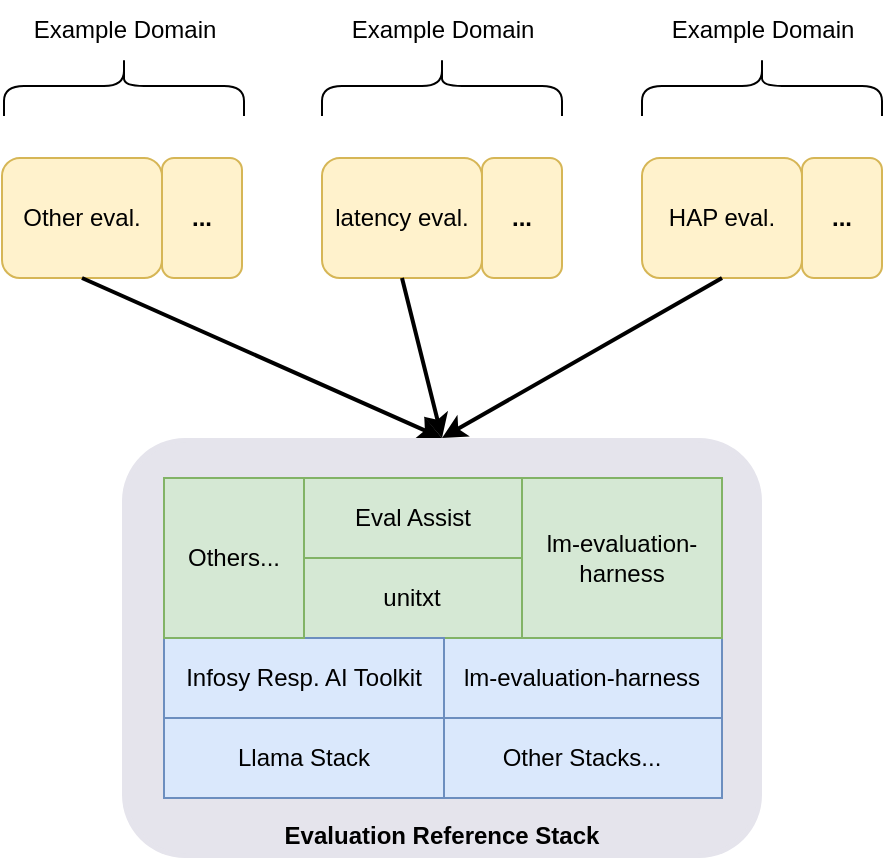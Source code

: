 <mxfile version="27.0.9">
  <diagram name="Page-1" id="09gnQbrcLcjUpxyhCd7x">
    <mxGraphModel dx="567" dy="515" grid="1" gridSize="10" guides="1" tooltips="1" connect="1" arrows="1" fold="1" page="1" pageScale="1" pageWidth="850" pageHeight="1100" background="#ffffff" math="0" shadow="0">
      <root>
        <mxCell id="0" />
        <mxCell id="1" parent="0" />
        <mxCell id="HqwWWxnO23v2ZquKlt4F-2" value="HAP eval." style="rounded=1;whiteSpace=wrap;html=1;fillColor=#fff2cc;strokeColor=#d6b656;" parent="1" vertex="1">
          <mxGeometry x="360" y="140" width="80" height="60" as="geometry" />
        </mxCell>
        <mxCell id="c8Kz1cjIccoRoO9TKuOa-3" value="&lt;b&gt;...&lt;/b&gt;" style="rounded=1;whiteSpace=wrap;html=1;fillColor=#fff2cc;strokeColor=#d6b656;" parent="1" vertex="1">
          <mxGeometry x="440" y="140" width="40" height="60" as="geometry" />
        </mxCell>
        <mxCell id="c8Kz1cjIccoRoO9TKuOa-4" value="latency eval.&lt;span style=&quot;color: rgba(0, 0, 0, 0); font-family: monospace; font-size: 0px; text-align: start; text-wrap: nowrap;&quot;&gt;%3CmxGraphModel%3E%3Croot%3E%3CmxCell%20id%3D%220%22%2F%3E%3CmxCell%20id%3D%221%22%20parent%3D%220%22%2F%3E%3CmxCell%20id%3D%222%22%20value%3D%22HAP%20eval.%22%20style%3D%22rounded%3D1%3BwhiteSpace%3Dwrap%3Bhtml%3D1%3BfillColor%3D%23fff2cc%3BstrokeColor%3D%23d6b656%3B%22%20vertex%3D%221%22%20parent%3D%221%22%3E%3CmxGeometry%20x%3D%22360%22%20y%3D%22340%22%20width%3D%2280%22%20height%3D%2260%22%20as%3D%22geometry%22%2F%3E%3C%2FmxCell%3E%3CmxCell%20id%3D%223%22%20value%3D%22%26lt%3Bb%26gt%3B...%26lt%3B%2Fb%26gt%3B%22%20style%3D%22rounded%3D1%3BwhiteSpace%3Dwrap%3Bhtml%3D1%3BfillColor%3D%23fff2cc%3BstrokeColor%3D%23d6b656%3B%22%20vertex%3D%221%22%20parent%3D%221%22%3E%3CmxGeometry%20x%3D%22440%22%20y%3D%22340%22%20width%3D%2240%22%20height%3D%2260%22%20as%3D%22geometry%22%2F%3E%3C%2FmxCell%3E%3C%2Froot%3E%3C%2FmxGraphModel%3E&lt;/span&gt;" style="rounded=1;whiteSpace=wrap;html=1;fillColor=#fff2cc;strokeColor=#d6b656;" parent="1" vertex="1">
          <mxGeometry x="200" y="140" width="80" height="60" as="geometry" />
        </mxCell>
        <mxCell id="c8Kz1cjIccoRoO9TKuOa-5" value="&lt;b&gt;...&lt;/b&gt;" style="rounded=1;whiteSpace=wrap;html=1;fillColor=#fff2cc;strokeColor=#d6b656;" parent="1" vertex="1">
          <mxGeometry x="280" y="140" width="40" height="60" as="geometry" />
        </mxCell>
        <mxCell id="c8Kz1cjIccoRoO9TKuOa-7" value="&lt;b&gt;...&lt;/b&gt;" style="rounded=1;whiteSpace=wrap;html=1;fillColor=#fff2cc;strokeColor=#d6b656;" parent="1" vertex="1">
          <mxGeometry x="120" y="140" width="40" height="60" as="geometry" />
        </mxCell>
        <mxCell id="c8Kz1cjIccoRoO9TKuOa-9" value="" style="shape=curlyBracket;whiteSpace=wrap;html=1;rounded=1;flipH=1;labelPosition=right;verticalLabelPosition=middle;align=left;verticalAlign=middle;size=0.5;rotation=270;" parent="1" vertex="1">
          <mxGeometry x="405" y="44" width="30" height="120" as="geometry" />
        </mxCell>
        <mxCell id="c8Kz1cjIccoRoO9TKuOa-10" value="Example Domain" style="text;html=1;align=center;verticalAlign=middle;resizable=0;points=[];autosize=1;strokeColor=none;fillColor=none;" parent="1" vertex="1">
          <mxGeometry x="365" y="61" width="110" height="30" as="geometry" />
        </mxCell>
        <mxCell id="c8Kz1cjIccoRoO9TKuOa-11" value="" style="shape=curlyBracket;whiteSpace=wrap;html=1;rounded=1;flipH=1;labelPosition=right;verticalLabelPosition=middle;align=left;verticalAlign=middle;size=0.5;rotation=270;" parent="1" vertex="1">
          <mxGeometry x="245" y="44" width="30" height="120" as="geometry" />
        </mxCell>
        <mxCell id="c8Kz1cjIccoRoO9TKuOa-12" value="Example Domain" style="text;html=1;align=center;verticalAlign=middle;resizable=0;points=[];autosize=1;strokeColor=none;fillColor=none;" parent="1" vertex="1">
          <mxGeometry x="205" y="61" width="110" height="30" as="geometry" />
        </mxCell>
        <mxCell id="c8Kz1cjIccoRoO9TKuOa-14" value="" style="endArrow=classic;html=1;rounded=0;exitX=0.5;exitY=1;exitDx=0;exitDy=0;strokeWidth=3;" parent="1" edge="1">
          <mxGeometry width="50" height="50" relative="1" as="geometry">
            <mxPoint x="420" y="280" as="sourcePoint" />
            <mxPoint x="420" y="280" as="targetPoint" />
          </mxGeometry>
        </mxCell>
        <mxCell id="c8Kz1cjIccoRoO9TKuOa-18" value="" style="endArrow=classic;html=1;rounded=0;exitX=0.5;exitY=1;exitDx=0;exitDy=0;strokeWidth=2;entryX=0.5;entryY=0;entryDx=0;entryDy=0;" parent="1" source="HqwWWxnO23v2ZquKlt4F-2" target="x0tJS8G9HbqzfCGhyq9s-12" edge="1">
          <mxGeometry width="50" height="50" relative="1" as="geometry">
            <mxPoint x="410" y="210" as="sourcePoint" />
            <mxPoint x="383" y="250" as="targetPoint" />
          </mxGeometry>
        </mxCell>
        <mxCell id="c8Kz1cjIccoRoO9TKuOa-19" value="Other eval." style="rounded=1;whiteSpace=wrap;html=1;fillColor=#fff2cc;strokeColor=#d6b656;" parent="1" vertex="1">
          <mxGeometry x="40" y="140" width="80" height="60" as="geometry" />
        </mxCell>
        <mxCell id="c8Kz1cjIccoRoO9TKuOa-21" value="" style="shape=curlyBracket;whiteSpace=wrap;html=1;rounded=1;flipH=1;labelPosition=right;verticalLabelPosition=middle;align=left;verticalAlign=middle;size=0.5;rotation=270;" parent="1" vertex="1">
          <mxGeometry x="86" y="44" width="30" height="120" as="geometry" />
        </mxCell>
        <mxCell id="c8Kz1cjIccoRoO9TKuOa-22" value="Example Domain" style="text;html=1;align=center;verticalAlign=middle;resizable=0;points=[];autosize=1;strokeColor=none;fillColor=none;" parent="1" vertex="1">
          <mxGeometry x="46" y="61" width="110" height="30" as="geometry" />
        </mxCell>
        <mxCell id="c8Kz1cjIccoRoO9TKuOa-23" value="" style="endArrow=classic;html=1;rounded=0;exitX=0.5;exitY=1;exitDx=0;exitDy=0;strokeWidth=2;entryX=0.5;entryY=0;entryDx=0;entryDy=0;" parent="1" source="c8Kz1cjIccoRoO9TKuOa-19" target="x0tJS8G9HbqzfCGhyq9s-12" edge="1">
          <mxGeometry width="50" height="50" relative="1" as="geometry">
            <mxPoint x="150" y="210" as="sourcePoint" />
            <mxPoint x="270" y="400" as="targetPoint" />
          </mxGeometry>
        </mxCell>
        <mxCell id="I_eKQ2xqUoPQEGkjYmp6-3" value="" style="endArrow=classic;html=1;rounded=0;exitX=0.5;exitY=1;exitDx=0;exitDy=0;strokeWidth=2;entryX=0.5;entryY=0;entryDx=0;entryDy=0;" parent="1" source="c8Kz1cjIccoRoO9TKuOa-4" target="x0tJS8G9HbqzfCGhyq9s-12" edge="1">
          <mxGeometry width="50" height="50" relative="1" as="geometry">
            <mxPoint x="310" y="270" as="sourcePoint" />
            <mxPoint x="392" y="348" as="targetPoint" />
          </mxGeometry>
        </mxCell>
        <mxCell id="x0tJS8G9HbqzfCGhyq9s-11" value="" style="group" parent="1" vertex="1" connectable="0">
          <mxGeometry x="100" y="280" width="320" height="210" as="geometry" />
        </mxCell>
        <mxCell id="x0tJS8G9HbqzfCGhyq9s-12" value="&lt;b&gt;Evaluation Reference Stack&lt;/b&gt;" style="shape=ext;double=1;rounded=1;whiteSpace=wrap;html=1;verticalAlign=bottom;fillColor=light-dark(#e5e4ec, #3b394a);strokeColor=none;" parent="x0tJS8G9HbqzfCGhyq9s-11" vertex="1">
          <mxGeometry width="320" height="210" as="geometry" />
        </mxCell>
        <mxCell id="x0tJS8G9HbqzfCGhyq9s-13" value="lm-evaluation-harness" style="rounded=0;whiteSpace=wrap;html=1;fillColor=#dae8fc;strokeColor=#6c8ebf;" parent="x0tJS8G9HbqzfCGhyq9s-11" vertex="1">
          <mxGeometry x="160" y="100" width="140" height="40" as="geometry" />
        </mxCell>
        <mxCell id="x0tJS8G9HbqzfCGhyq9s-14" value="unitxt" style="rounded=0;whiteSpace=wrap;html=1;fillColor=#d5e8d4;strokeColor=#82b366;" parent="x0tJS8G9HbqzfCGhyq9s-11" vertex="1">
          <mxGeometry x="90" y="60" width="110" height="40" as="geometry" />
        </mxCell>
        <mxCell id="x0tJS8G9HbqzfCGhyq9s-15" value="Other Stacks..." style="rounded=0;whiteSpace=wrap;html=1;fillColor=#dae8fc;strokeColor=#6c8ebf;" parent="x0tJS8G9HbqzfCGhyq9s-11" vertex="1">
          <mxGeometry x="160" y="140" width="140" height="40" as="geometry" />
        </mxCell>
        <mxCell id="x0tJS8G9HbqzfCGhyq9s-16" value="Infosy Resp. AI Toolkit" style="rounded=0;whiteSpace=wrap;html=1;fillColor=#dae8fc;strokeColor=#6c8ebf;" parent="x0tJS8G9HbqzfCGhyq9s-11" vertex="1">
          <mxGeometry x="21" y="100" width="140" height="40" as="geometry" />
        </mxCell>
        <mxCell id="x0tJS8G9HbqzfCGhyq9s-17" value="Llama Stack" style="rounded=0;whiteSpace=wrap;html=1;fillColor=#dae8fc;strokeColor=#6c8ebf;" parent="x0tJS8G9HbqzfCGhyq9s-11" vertex="1">
          <mxGeometry x="21" y="140" width="140" height="40" as="geometry" />
        </mxCell>
        <mxCell id="x0tJS8G9HbqzfCGhyq9s-18" value="lm-evaluation-harness" style="rounded=0;whiteSpace=wrap;html=1;fillColor=#d5e8d4;strokeColor=#82b366;" parent="x0tJS8G9HbqzfCGhyq9s-11" vertex="1">
          <mxGeometry x="200" y="20" width="100" height="80" as="geometry" />
        </mxCell>
        <mxCell id="x0tJS8G9HbqzfCGhyq9s-19" value="Eval Assist" style="rounded=0;whiteSpace=wrap;html=1;fillColor=#d5e8d4;strokeColor=#82b366;" parent="x0tJS8G9HbqzfCGhyq9s-11" vertex="1">
          <mxGeometry x="91" y="20" width="109" height="40" as="geometry" />
        </mxCell>
        <mxCell id="x0tJS8G9HbqzfCGhyq9s-20" value="Others..." style="rounded=0;whiteSpace=wrap;html=1;fillColor=#d5e8d4;strokeColor=#82b366;" parent="x0tJS8G9HbqzfCGhyq9s-11" vertex="1">
          <mxGeometry x="21" y="20" width="70" height="80" as="geometry" />
        </mxCell>
      </root>
    </mxGraphModel>
  </diagram>
</mxfile>

